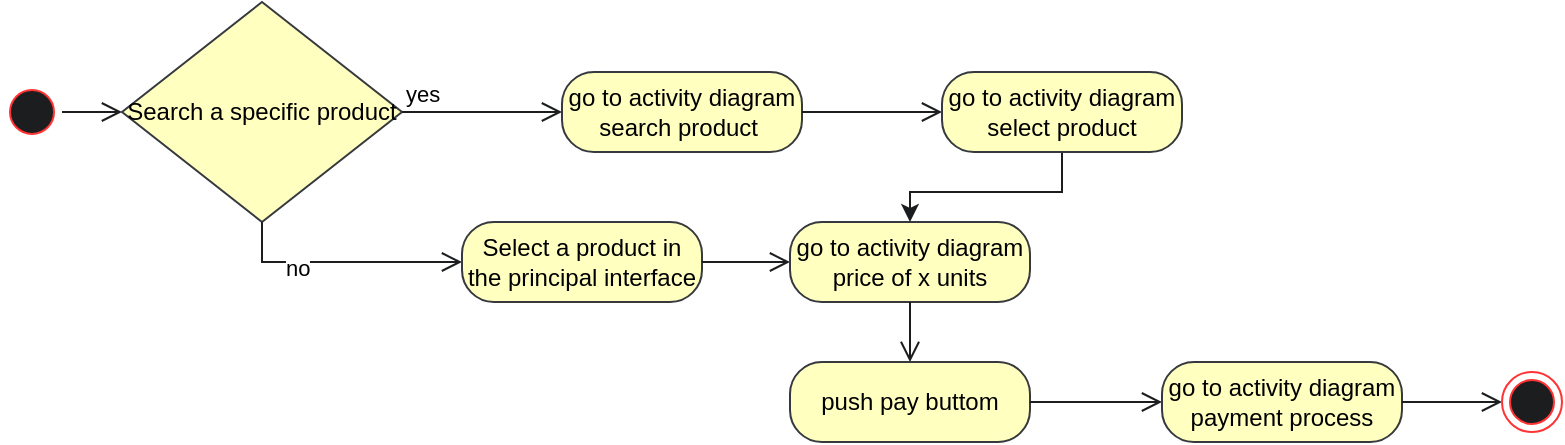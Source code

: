 <mxfile version="24.5.2" type="device">
  <diagram name="Página-1" id="8iQI2yRuVqVYYaAT_jJe">
    <mxGraphModel dx="1114" dy="558" grid="1" gridSize="10" guides="1" tooltips="1" connect="1" arrows="1" fold="1" page="1" pageScale="1" pageWidth="827" pageHeight="1169" math="0" shadow="0">
      <root>
        <mxCell id="0" />
        <mxCell id="1" parent="0" />
        <mxCell id="jCPc-7MEmdEh8w35CGOo-1" value="" style="ellipse;html=1;shape=startState;fillColor=#1B1D1E;strokeColor=#FF3333;" parent="1" vertex="1">
          <mxGeometry x="20" y="70" width="30" height="30" as="geometry" />
        </mxCell>
        <mxCell id="jCPc-7MEmdEh8w35CGOo-2" value="" style="edgeStyle=orthogonalEdgeStyle;html=1;verticalAlign=bottom;endArrow=open;endSize=8;rounded=0;fillColor=none;strokeColor=#1B1D1E;" parent="1" source="jCPc-7MEmdEh8w35CGOo-1" target="jCPc-7MEmdEh8w35CGOo-5" edge="1">
          <mxGeometry relative="1" as="geometry">
            <mxPoint x="414" y="80" as="targetPoint" />
          </mxGeometry>
        </mxCell>
        <mxCell id="jCPc-7MEmdEh8w35CGOo-5" value="Search a specific product" style="rhombus;whiteSpace=wrap;html=1;fillColor=#ffffc0;strokeColor=#36393d;" parent="1" vertex="1">
          <mxGeometry x="80" y="30" width="140" height="110" as="geometry" />
        </mxCell>
        <mxCell id="jCPc-7MEmdEh8w35CGOo-6" value="yes" style="edgeStyle=orthogonalEdgeStyle;html=1;align=left;verticalAlign=bottom;endArrow=open;endSize=8;rounded=0;fillColor=none;strokeColor=#1B1D1E;" parent="1" source="jCPc-7MEmdEh8w35CGOo-5" target="jCPc-7MEmdEh8w35CGOo-18" edge="1">
          <mxGeometry x="-1" relative="1" as="geometry">
            <mxPoint x="560" y="135" as="targetPoint" />
          </mxGeometry>
        </mxCell>
        <mxCell id="jCPc-7MEmdEh8w35CGOo-8" value="no" style="edgeStyle=orthogonalEdgeStyle;html=1;align=left;verticalAlign=top;endArrow=open;endSize=8;rounded=0;exitX=0.5;exitY=1;exitDx=0;exitDy=0;entryX=0;entryY=0.5;entryDx=0;entryDy=0;fillColor=none;strokeColor=#1B1D1E;" parent="1" target="jCPc-7MEmdEh8w35CGOo-9" edge="1" source="jCPc-7MEmdEh8w35CGOo-5">
          <mxGeometry x="-0.5" y="10" relative="1" as="geometry">
            <mxPoint x="414" y="240" as="targetPoint" />
            <mxPoint x="414" y="190" as="sourcePoint" />
            <Array as="points" />
            <mxPoint as="offset" />
          </mxGeometry>
        </mxCell>
        <mxCell id="jCPc-7MEmdEh8w35CGOo-9" value="Select a product in the principal interface" style="rounded=1;whiteSpace=wrap;html=1;arcSize=40;fillColor=#ffffc0;strokeColor=#36393d;" parent="1" vertex="1">
          <mxGeometry x="250" y="140" width="120" height="40" as="geometry" />
        </mxCell>
        <mxCell id="jCPc-7MEmdEh8w35CGOo-10" value="" style="edgeStyle=orthogonalEdgeStyle;html=1;verticalAlign=bottom;endArrow=open;endSize=8;rounded=0;fillColor=none;strokeColor=#1B1D1E;" parent="1" source="jCPc-7MEmdEh8w35CGOo-9" target="jCPc-7MEmdEh8w35CGOo-11" edge="1">
          <mxGeometry relative="1" as="geometry">
            <mxPoint x="414" y="290" as="targetPoint" />
          </mxGeometry>
        </mxCell>
        <mxCell id="jCPc-7MEmdEh8w35CGOo-11" value="go to activity diagram price of x units" style="rounded=1;whiteSpace=wrap;html=1;arcSize=40;fillColor=#ffffc0;strokeColor=#36393d;" parent="1" vertex="1">
          <mxGeometry x="414" y="140" width="120" height="40" as="geometry" />
        </mxCell>
        <mxCell id="jCPc-7MEmdEh8w35CGOo-12" value="" style="edgeStyle=orthogonalEdgeStyle;html=1;verticalAlign=bottom;endArrow=open;endSize=8;rounded=0;fillColor=none;strokeColor=#1B1D1E;" parent="1" source="jCPc-7MEmdEh8w35CGOo-11" target="jCPc-7MEmdEh8w35CGOo-13" edge="1">
          <mxGeometry relative="1" as="geometry">
            <mxPoint x="414" y="350" as="targetPoint" />
          </mxGeometry>
        </mxCell>
        <mxCell id="jCPc-7MEmdEh8w35CGOo-13" value="push pay buttom" style="rounded=1;whiteSpace=wrap;html=1;arcSize=40;fillColor=#ffffc0;strokeColor=#36393d;" parent="1" vertex="1">
          <mxGeometry x="414" y="210" width="120" height="40" as="geometry" />
        </mxCell>
        <mxCell id="jCPc-7MEmdEh8w35CGOo-14" value="" style="edgeStyle=orthogonalEdgeStyle;html=1;verticalAlign=bottom;endArrow=open;endSize=8;rounded=0;fillColor=none;strokeColor=#1B1D1E;" parent="1" source="jCPc-7MEmdEh8w35CGOo-13" target="jCPc-7MEmdEh8w35CGOo-15" edge="1">
          <mxGeometry relative="1" as="geometry">
            <mxPoint x="414" y="400" as="targetPoint" />
          </mxGeometry>
        </mxCell>
        <mxCell id="jCPc-7MEmdEh8w35CGOo-15" value="go to activity diagram payment process" style="rounded=1;whiteSpace=wrap;html=1;arcSize=40;fillColor=#ffffc0;strokeColor=#36393d;" parent="1" vertex="1">
          <mxGeometry x="600" y="210" width="120" height="40" as="geometry" />
        </mxCell>
        <mxCell id="jCPc-7MEmdEh8w35CGOo-16" value="" style="edgeStyle=orthogonalEdgeStyle;html=1;verticalAlign=bottom;endArrow=open;endSize=8;rounded=0;fillColor=none;strokeColor=#1B1D1E;" parent="1" source="jCPc-7MEmdEh8w35CGOo-15" target="jCPc-7MEmdEh8w35CGOo-17" edge="1">
          <mxGeometry relative="1" as="geometry">
            <mxPoint x="414" y="460" as="targetPoint" />
          </mxGeometry>
        </mxCell>
        <mxCell id="jCPc-7MEmdEh8w35CGOo-17" value="" style="ellipse;html=1;shape=endState;fillColor=#1B1D1E;strokeColor=#FF3333;" parent="1" vertex="1">
          <mxGeometry x="770" y="215" width="30" height="30" as="geometry" />
        </mxCell>
        <mxCell id="jCPc-7MEmdEh8w35CGOo-18" value="go to activity diagram search product&amp;nbsp;" style="rounded=1;whiteSpace=wrap;html=1;arcSize=40;fillColor=#ffffc0;strokeColor=#36393d;" parent="1" vertex="1">
          <mxGeometry x="300" y="65" width="120" height="40" as="geometry" />
        </mxCell>
        <mxCell id="jCPc-7MEmdEh8w35CGOo-19" value="" style="edgeStyle=orthogonalEdgeStyle;html=1;verticalAlign=bottom;endArrow=open;endSize=8;rounded=0;fillColor=none;strokeColor=#1B1D1E;" parent="1" source="jCPc-7MEmdEh8w35CGOo-18" target="jCPc-7MEmdEh8w35CGOo-22" edge="1">
          <mxGeometry relative="1" as="geometry">
            <mxPoint x="620" y="210" as="targetPoint" />
          </mxGeometry>
        </mxCell>
        <mxCell id="0fzhaBpjiZiDeSNpWr1j-1" style="edgeStyle=orthogonalEdgeStyle;rounded=0;orthogonalLoop=1;jettySize=auto;html=1;fillColor=none;strokeColor=#1B1D1E;" edge="1" parent="1" source="jCPc-7MEmdEh8w35CGOo-22" target="jCPc-7MEmdEh8w35CGOo-11">
          <mxGeometry relative="1" as="geometry" />
        </mxCell>
        <mxCell id="jCPc-7MEmdEh8w35CGOo-22" value="go to activity diagram select product" style="rounded=1;whiteSpace=wrap;html=1;arcSize=40;fillColor=#ffffc0;strokeColor=#36393d;" parent="1" vertex="1">
          <mxGeometry x="490" y="65" width="120" height="40" as="geometry" />
        </mxCell>
      </root>
    </mxGraphModel>
  </diagram>
</mxfile>
